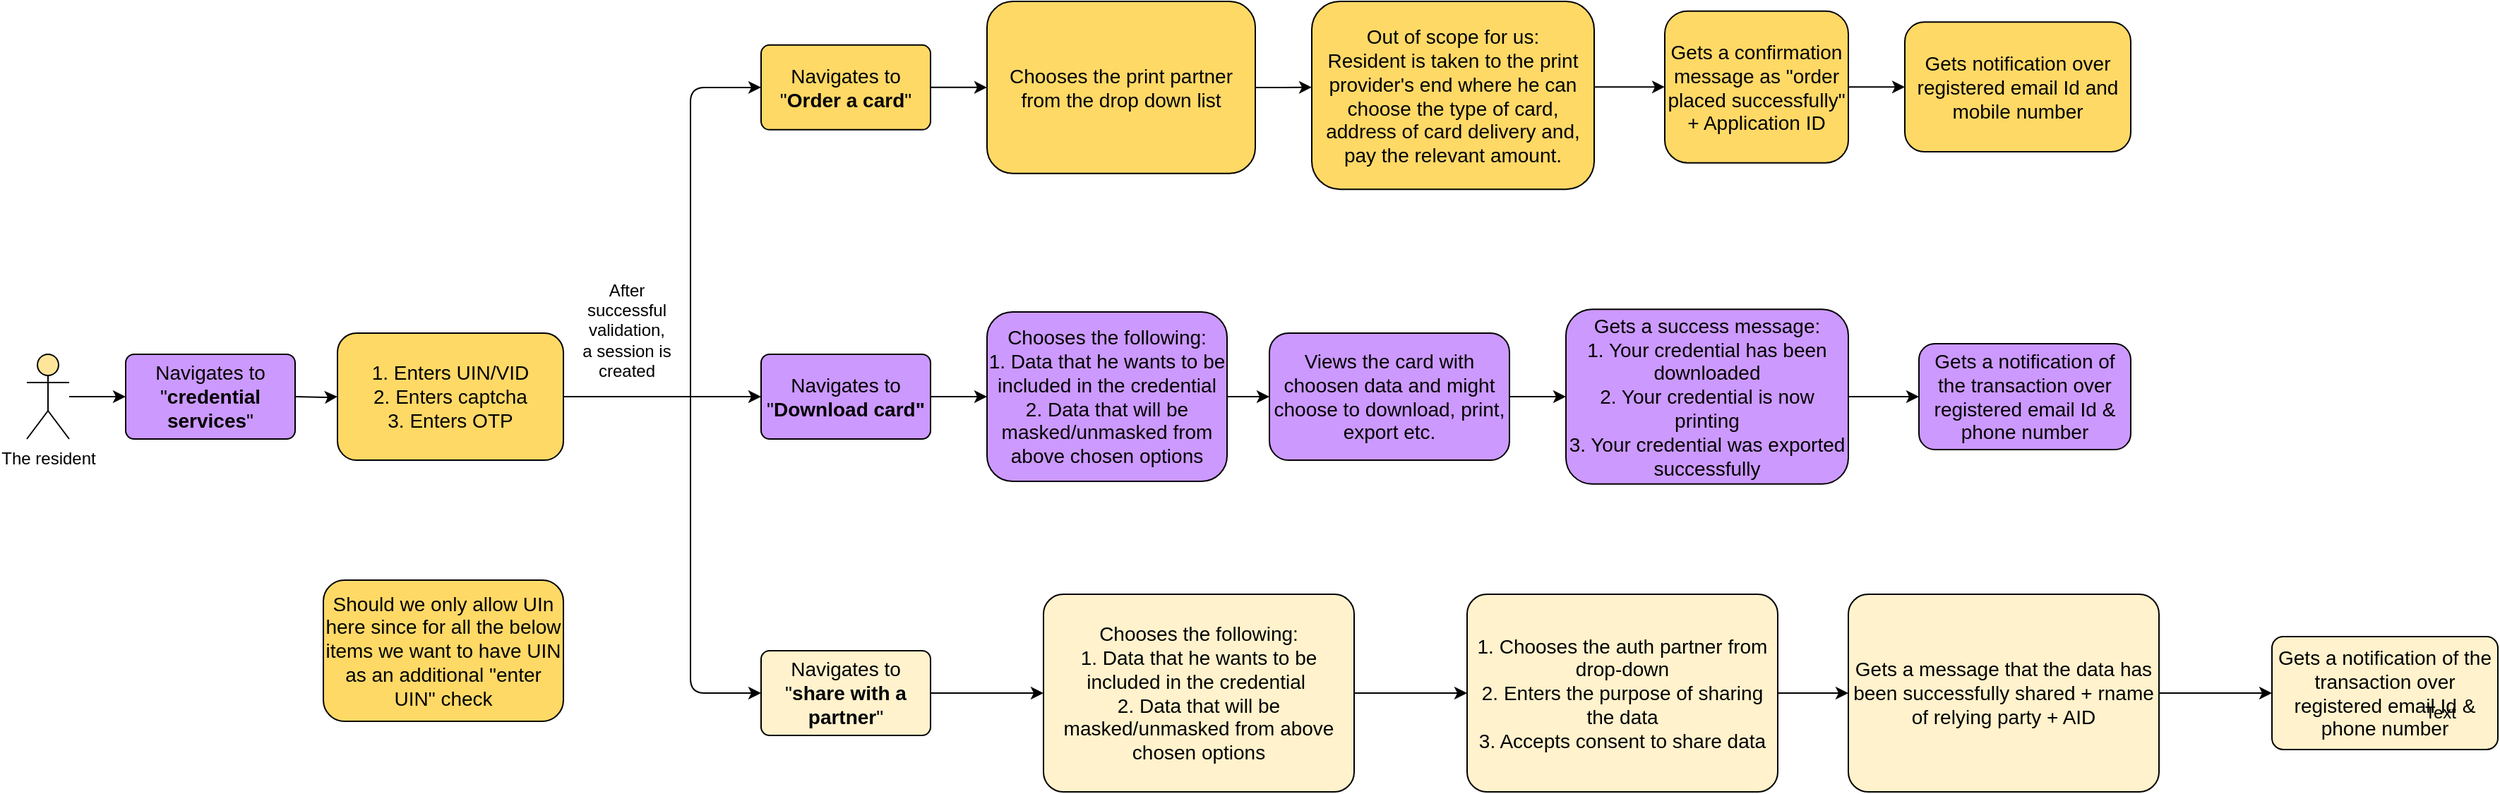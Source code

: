 <mxfile version="17.4.4" type="github">
  <diagram id="YokHMV-pXo1lt2CPLB1L" name="Page-1">
    <mxGraphModel dx="1583" dy="643" grid="1" gridSize="10" guides="1" tooltips="1" connect="1" arrows="1" fold="1" page="1" pageScale="1" pageWidth="850" pageHeight="1100" math="0" shadow="0">
      <root>
        <mxCell id="0" />
        <mxCell id="1" parent="0" />
        <mxCell id="ws3U10MYjGHLncX9R9nI-1" value="" style="edgeStyle=orthogonalEdgeStyle;rounded=0;orthogonalLoop=1;jettySize=auto;html=1;fillColor=#00CC66;" parent="1" source="ws3U10MYjGHLncX9R9nI-2" edge="1">
          <mxGeometry relative="1" as="geometry">
            <mxPoint x="140.0" y="650.01" as="targetPoint" />
          </mxGeometry>
        </mxCell>
        <mxCell id="ws3U10MYjGHLncX9R9nI-2" value="The resident" style="shape=umlActor;verticalLabelPosition=bottom;labelBackgroundColor=#ffffff;verticalAlign=top;html=1;outlineConnect=0;fillColor=#FFE599;" parent="1" vertex="1">
          <mxGeometry x="70" y="620.01" width="30" height="60" as="geometry" />
        </mxCell>
        <mxCell id="ws3U10MYjGHLncX9R9nI-3" value="" style="edgeStyle=orthogonalEdgeStyle;rounded=0;orthogonalLoop=1;jettySize=auto;html=1;fillColor=#00CC66;entryX=0;entryY=0.5;entryDx=0;entryDy=0;" parent="1" source="ws3U10MYjGHLncX9R9nI-4" target="ws3U10MYjGHLncX9R9nI-16" edge="1">
          <mxGeometry relative="1" as="geometry">
            <mxPoint x="550" y="670" as="targetPoint" />
          </mxGeometry>
        </mxCell>
        <mxCell id="ws3U10MYjGHLncX9R9nI-4" value="&lt;div style=&quot;font-size: 14px&quot;&gt;&lt;div&gt;1. Enters UIN/VID&lt;/div&gt;&lt;div&gt;2. Enters captcha&lt;/div&gt;3. Enters OTP&lt;font&gt;&lt;br&gt;&lt;/font&gt;&lt;/div&gt;" style="rounded=1;whiteSpace=wrap;html=1;fillColor=#FFD966;" parent="1" vertex="1">
          <mxGeometry x="290" y="605.01" width="160" height="89.99" as="geometry" />
        </mxCell>
        <mxCell id="ws3U10MYjGHLncX9R9nI-5" value="" style="edgeStyle=orthogonalEdgeStyle;rounded=0;orthogonalLoop=1;jettySize=auto;html=1;" parent="1" source="ws3U10MYjGHLncX9R9nI-6" target="ws3U10MYjGHLncX9R9nI-8" edge="1">
          <mxGeometry relative="1" as="geometry" />
        </mxCell>
        <mxCell id="ws3U10MYjGHLncX9R9nI-6" value="&lt;div&gt;&lt;font style=&quot;font-size: 14px&quot;&gt;Navigates to &quot;&lt;b&gt;Order a card&lt;/b&gt;&quot;&lt;/font&gt;&lt;br&gt;&lt;/div&gt;" style="rounded=1;whiteSpace=wrap;html=1;fillColor=#FFD966;arcSize=10;" parent="1" vertex="1">
          <mxGeometry x="590" y="400.93" width="120" height="60" as="geometry" />
        </mxCell>
        <mxCell id="ws3U10MYjGHLncX9R9nI-7" value="" style="edgeStyle=orthogonalEdgeStyle;rounded=0;orthogonalLoop=1;jettySize=auto;html=1;" parent="1" source="ws3U10MYjGHLncX9R9nI-8" edge="1">
          <mxGeometry relative="1" as="geometry">
            <mxPoint x="980" y="430.83" as="targetPoint" />
          </mxGeometry>
        </mxCell>
        <mxCell id="ws3U10MYjGHLncX9R9nI-8" value="&lt;font style=&quot;font-size: 14px&quot;&gt;Chooses the print partner from the drop down list&lt;/font&gt;" style="rounded=1;whiteSpace=wrap;html=1;fillColor=#FFD966;" parent="1" vertex="1">
          <mxGeometry x="750" y="370" width="190" height="121.87" as="geometry" />
        </mxCell>
        <mxCell id="ws3U10MYjGHLncX9R9nI-9" value="&lt;font style=&quot;font-size: 14px&quot;&gt;Out of scope for us:&lt;br&gt;Resident is taken to the print provider&#39;s end where he can choose the type of card, address of card delivery and, pay the relevant amount.&lt;/font&gt;" style="rounded=1;whiteSpace=wrap;html=1;fillColor=#FFD966;" parent="1" vertex="1">
          <mxGeometry x="980" y="370" width="200" height="133.13" as="geometry" />
        </mxCell>
        <mxCell id="ws3U10MYjGHLncX9R9nI-10" value="After successful validation, &lt;br&gt;a session is created" style="text;html=1;strokeColor=none;fillColor=none;align=center;verticalAlign=middle;whiteSpace=wrap;rounded=0;" parent="1" vertex="1">
          <mxGeometry x="460" y="592.5" width="70" height="20" as="geometry" />
        </mxCell>
        <mxCell id="ws3U10MYjGHLncX9R9nI-11" value="" style="edgeStyle=orthogonalEdgeStyle;rounded=0;orthogonalLoop=1;jettySize=auto;html=1;" parent="1" edge="1">
          <mxGeometry relative="1" as="geometry">
            <mxPoint x="1180" y="430.61" as="sourcePoint" />
            <mxPoint x="1230" y="430.61" as="targetPoint" />
          </mxGeometry>
        </mxCell>
        <mxCell id="ws3U10MYjGHLncX9R9nI-12" value="" style="edgeStyle=orthogonalEdgeStyle;rounded=0;orthogonalLoop=1;jettySize=auto;html=1;" parent="1" source="ws3U10MYjGHLncX9R9nI-13" target="ws3U10MYjGHLncX9R9nI-14" edge="1">
          <mxGeometry relative="1" as="geometry" />
        </mxCell>
        <mxCell id="ws3U10MYjGHLncX9R9nI-13" value="&lt;font style=&quot;font-size: 14px&quot;&gt;Gets a confirmation message as &quot;order placed successfully&quot; + Application ID&lt;/font&gt;" style="rounded=1;whiteSpace=wrap;html=1;fillColor=#FFD966;" parent="1" vertex="1">
          <mxGeometry x="1230" y="376.86" width="130" height="107.5" as="geometry" />
        </mxCell>
        <mxCell id="ws3U10MYjGHLncX9R9nI-14" value="&lt;font style=&quot;font-size: 14px&quot;&gt;Gets notification over registered email Id and mobile number&lt;/font&gt;" style="rounded=1;whiteSpace=wrap;html=1;fillColor=#FFD966;" parent="1" vertex="1">
          <mxGeometry x="1400" y="384.67" width="160" height="91.87" as="geometry" />
        </mxCell>
        <mxCell id="ws3U10MYjGHLncX9R9nI-15" value="" style="edgeStyle=orthogonalEdgeStyle;rounded=0;orthogonalLoop=1;jettySize=auto;html=1;" parent="1" source="ws3U10MYjGHLncX9R9nI-16" target="ws3U10MYjGHLncX9R9nI-18" edge="1">
          <mxGeometry relative="1" as="geometry" />
        </mxCell>
        <mxCell id="ws3U10MYjGHLncX9R9nI-16" value="&lt;div&gt;&lt;font style=&quot;font-size: 14px&quot;&gt;Navigates to &quot;&lt;b&gt;Download card&quot;&lt;/b&gt;&lt;/font&gt;&lt;br&gt;&lt;/div&gt;" style="rounded=1;whiteSpace=wrap;html=1;fillColor=#CC99FF;arcSize=10;" parent="1" vertex="1">
          <mxGeometry x="590" y="620" width="120" height="60" as="geometry" />
        </mxCell>
        <mxCell id="ws3U10MYjGHLncX9R9nI-17" value="" style="edgeStyle=orthogonalEdgeStyle;rounded=0;orthogonalLoop=1;jettySize=auto;html=1;" parent="1" source="ws3U10MYjGHLncX9R9nI-18" target="ws3U10MYjGHLncX9R9nI-20" edge="1">
          <mxGeometry relative="1" as="geometry" />
        </mxCell>
        <mxCell id="ws3U10MYjGHLncX9R9nI-18" value="&lt;font style=&quot;font-size: 14px&quot;&gt;Chooses the following:&lt;br&gt;1. Data that he wants to be included in the credential &lt;br&gt;2. Data that will be masked/unmasked from above chosen options&lt;/font&gt;" style="rounded=1;whiteSpace=wrap;html=1;fillColor=#CC99FF;" parent="1" vertex="1">
          <mxGeometry x="750" y="590" width="170" height="120" as="geometry" />
        </mxCell>
        <mxCell id="ws3U10MYjGHLncX9R9nI-19" value="" style="edgeStyle=orthogonalEdgeStyle;rounded=0;orthogonalLoop=1;jettySize=auto;html=1;entryX=0;entryY=0.5;entryDx=0;entryDy=0;" parent="1" source="ws3U10MYjGHLncX9R9nI-20" target="ws3U10MYjGHLncX9R9nI-22" edge="1">
          <mxGeometry relative="1" as="geometry">
            <mxPoint x="1140" y="630.005" as="targetPoint" />
          </mxGeometry>
        </mxCell>
        <mxCell id="ws3U10MYjGHLncX9R9nI-20" value="&lt;font style=&quot;font-size: 14px&quot;&gt;Views the card with choosen data and might choose to download, print, export etc.&lt;/font&gt;" style="rounded=1;whiteSpace=wrap;html=1;fillColor=#CC99FF;" parent="1" vertex="1">
          <mxGeometry x="950" y="605" width="170" height="90" as="geometry" />
        </mxCell>
        <mxCell id="ws3U10MYjGHLncX9R9nI-21" value="" style="edgeStyle=orthogonalEdgeStyle;rounded=0;orthogonalLoop=1;jettySize=auto;html=1;fillColor=#00CC66;" parent="1" source="ws3U10MYjGHLncX9R9nI-22" target="ws3U10MYjGHLncX9R9nI-23" edge="1">
          <mxGeometry relative="1" as="geometry" />
        </mxCell>
        <mxCell id="ws3U10MYjGHLncX9R9nI-22" value="&lt;font style=&quot;font-size: 14px&quot;&gt;Gets a success message:&lt;br&gt;1. Your credential has been downloaded&lt;br&gt;2. Your credential is now printing&lt;br&gt;3. Your credential was exported successfully&lt;/font&gt;" style="rounded=1;whiteSpace=wrap;html=1;fillColor=#CC99FF;" parent="1" vertex="1">
          <mxGeometry x="1160" y="588.13" width="200" height="123.75" as="geometry" />
        </mxCell>
        <mxCell id="ws3U10MYjGHLncX9R9nI-23" value="&lt;font style=&quot;font-size: 14px&quot;&gt;Gets a notification of the transaction over registered email Id &amp;amp; phone number&lt;/font&gt;" style="rounded=1;whiteSpace=wrap;html=1;fillColor=#CC99FF;" parent="1" vertex="1">
          <mxGeometry x="1410" y="612.5" width="150" height="75" as="geometry" />
        </mxCell>
        <mxCell id="ws3U10MYjGHLncX9R9nI-24" value="" style="edgeStyle=orthogonalEdgeStyle;rounded=0;orthogonalLoop=1;jettySize=auto;html=1;fillColor=#00CC66;" parent="1" target="ws3U10MYjGHLncX9R9nI-4" edge="1">
          <mxGeometry relative="1" as="geometry">
            <mxPoint x="260" y="650" as="sourcePoint" />
          </mxGeometry>
        </mxCell>
        <mxCell id="ws3U10MYjGHLncX9R9nI-25" value="" style="endArrow=classic;html=1;fillColor=#00CC66;" parent="1" edge="1">
          <mxGeometry width="50" height="50" relative="1" as="geometry">
            <mxPoint x="540" y="650" as="sourcePoint" />
            <mxPoint x="590" y="860.0" as="targetPoint" />
            <Array as="points">
              <mxPoint x="540" y="860" />
            </Array>
          </mxGeometry>
        </mxCell>
        <mxCell id="ws3U10MYjGHLncX9R9nI-26" value="" style="endArrow=classic;html=1;fillColor=#00CC66;entryX=0;entryY=0.5;entryDx=0;entryDy=0;" parent="1" target="ws3U10MYjGHLncX9R9nI-6" edge="1">
          <mxGeometry width="50" height="50" relative="1" as="geometry">
            <mxPoint x="540" y="650" as="sourcePoint" />
            <mxPoint x="620" y="810" as="targetPoint" />
            <Array as="points">
              <mxPoint x="540" y="520" />
              <mxPoint x="540" y="431" />
            </Array>
          </mxGeometry>
        </mxCell>
        <mxCell id="ws3U10MYjGHLncX9R9nI-27" value="" style="edgeStyle=orthogonalEdgeStyle;rounded=0;orthogonalLoop=1;jettySize=auto;html=1;fillColor=#00CC66;" parent="1" source="ws3U10MYjGHLncX9R9nI-28" target="ws3U10MYjGHLncX9R9nI-30" edge="1">
          <mxGeometry relative="1" as="geometry" />
        </mxCell>
        <mxCell id="ws3U10MYjGHLncX9R9nI-28" value="&lt;div&gt;&lt;font style=&quot;font-size: 14px&quot;&gt;Navigates to &quot;&lt;b&gt;share with a partner&lt;/b&gt;&quot;&lt;/font&gt;&lt;br&gt;&lt;/div&gt;" style="rounded=1;whiteSpace=wrap;html=1;fillColor=#FFF2CC;arcSize=10;" parent="1" vertex="1">
          <mxGeometry x="590" y="830" width="120" height="60" as="geometry" />
        </mxCell>
        <mxCell id="ws3U10MYjGHLncX9R9nI-29" value="" style="edgeStyle=orthogonalEdgeStyle;rounded=0;orthogonalLoop=1;jettySize=auto;html=1;" parent="1" source="ws3U10MYjGHLncX9R9nI-30" target="ws3U10MYjGHLncX9R9nI-32" edge="1">
          <mxGeometry relative="1" as="geometry" />
        </mxCell>
        <mxCell id="ws3U10MYjGHLncX9R9nI-30" value="&lt;font style=&quot;font-size: 14px&quot;&gt;Chooses the following:&lt;br&gt;1. Data that he wants to be included in the credential&amp;nbsp;&lt;br&gt;2. Data that will be masked/unmasked from above chosen options&lt;/font&gt;" style="rounded=1;whiteSpace=wrap;html=1;fillColor=#FFF2CC;arcSize=10;" parent="1" vertex="1">
          <mxGeometry x="790" y="790" width="220" height="140" as="geometry" />
        </mxCell>
        <mxCell id="ws3U10MYjGHLncX9R9nI-31" value="" style="edgeStyle=orthogonalEdgeStyle;rounded=0;orthogonalLoop=1;jettySize=auto;html=1;" parent="1" source="ws3U10MYjGHLncX9R9nI-32" target="ws3U10MYjGHLncX9R9nI-34" edge="1">
          <mxGeometry relative="1" as="geometry" />
        </mxCell>
        <mxCell id="ws3U10MYjGHLncX9R9nI-32" value="&lt;font style=&quot;font-size: 14px&quot;&gt;1. Chooses the auth partner from drop-down&lt;br&gt;2. Enters the purpose of sharing the data&lt;br&gt;3. Accepts consent to share data&lt;/font&gt;" style="rounded=1;whiteSpace=wrap;html=1;fillColor=#FFF2CC;arcSize=10;" parent="1" vertex="1">
          <mxGeometry x="1090" y="790" width="220" height="140" as="geometry" />
        </mxCell>
        <mxCell id="ws3U10MYjGHLncX9R9nI-33" value="" style="edgeStyle=orthogonalEdgeStyle;rounded=0;orthogonalLoop=1;jettySize=auto;html=1;" parent="1" source="ws3U10MYjGHLncX9R9nI-34" edge="1">
          <mxGeometry relative="1" as="geometry">
            <mxPoint x="1660" y="860.0" as="targetPoint" />
          </mxGeometry>
        </mxCell>
        <mxCell id="ws3U10MYjGHLncX9R9nI-34" value="&lt;font style=&quot;font-size: 14px&quot;&gt;Gets a message that the data has been successfully shared + rname of relying party + AID&lt;/font&gt;" style="rounded=1;whiteSpace=wrap;html=1;fillColor=#FFF2CC;arcSize=10;" parent="1" vertex="1">
          <mxGeometry x="1360" y="790" width="220" height="140" as="geometry" />
        </mxCell>
        <mxCell id="ws3U10MYjGHLncX9R9nI-35" value="&lt;font style=&quot;font-size: 14px&quot;&gt;Gets a notification of the transaction over registered email Id &amp;amp; phone number&lt;/font&gt;" style="rounded=1;whiteSpace=wrap;html=1;fillColor=#FFF2CC;arcSize=10;" parent="1" vertex="1">
          <mxGeometry x="1660" y="820" width="160" height="80" as="geometry" />
        </mxCell>
        <mxCell id="ws3U10MYjGHLncX9R9nI-36" value="Text" style="text;html=1;align=center;verticalAlign=middle;resizable=0;points=[];autosize=1;" parent="ws3U10MYjGHLncX9R9nI-35" vertex="1">
          <mxGeometry x="99" y="44" width="40" height="20" as="geometry" />
        </mxCell>
        <mxCell id="ws3U10MYjGHLncX9R9nI-37" value="&lt;div&gt;&lt;font style=&quot;font-size: 14px&quot;&gt;Navigates to &quot;&lt;b&gt;credential services&lt;/b&gt;&quot;&lt;/font&gt;&lt;br&gt;&lt;/div&gt;" style="rounded=1;whiteSpace=wrap;html=1;fillColor=#CC99FF;arcSize=10;" parent="1" vertex="1">
          <mxGeometry x="140" y="620" width="120" height="60" as="geometry" />
        </mxCell>
        <mxCell id="0bX423cBvlp5h5rndWs5-1" value="&lt;div style=&quot;font-size: 14px&quot;&gt;&lt;div&gt;Should we only allow UIn here since for all the below items we want to have UIN as an additional &quot;enter UIN&quot; check&lt;/div&gt;&lt;/div&gt;" style="rounded=1;whiteSpace=wrap;html=1;fillColor=#FFD966;" vertex="1" parent="1">
          <mxGeometry x="280" y="780" width="170" height="100" as="geometry" />
        </mxCell>
      </root>
    </mxGraphModel>
  </diagram>
</mxfile>
